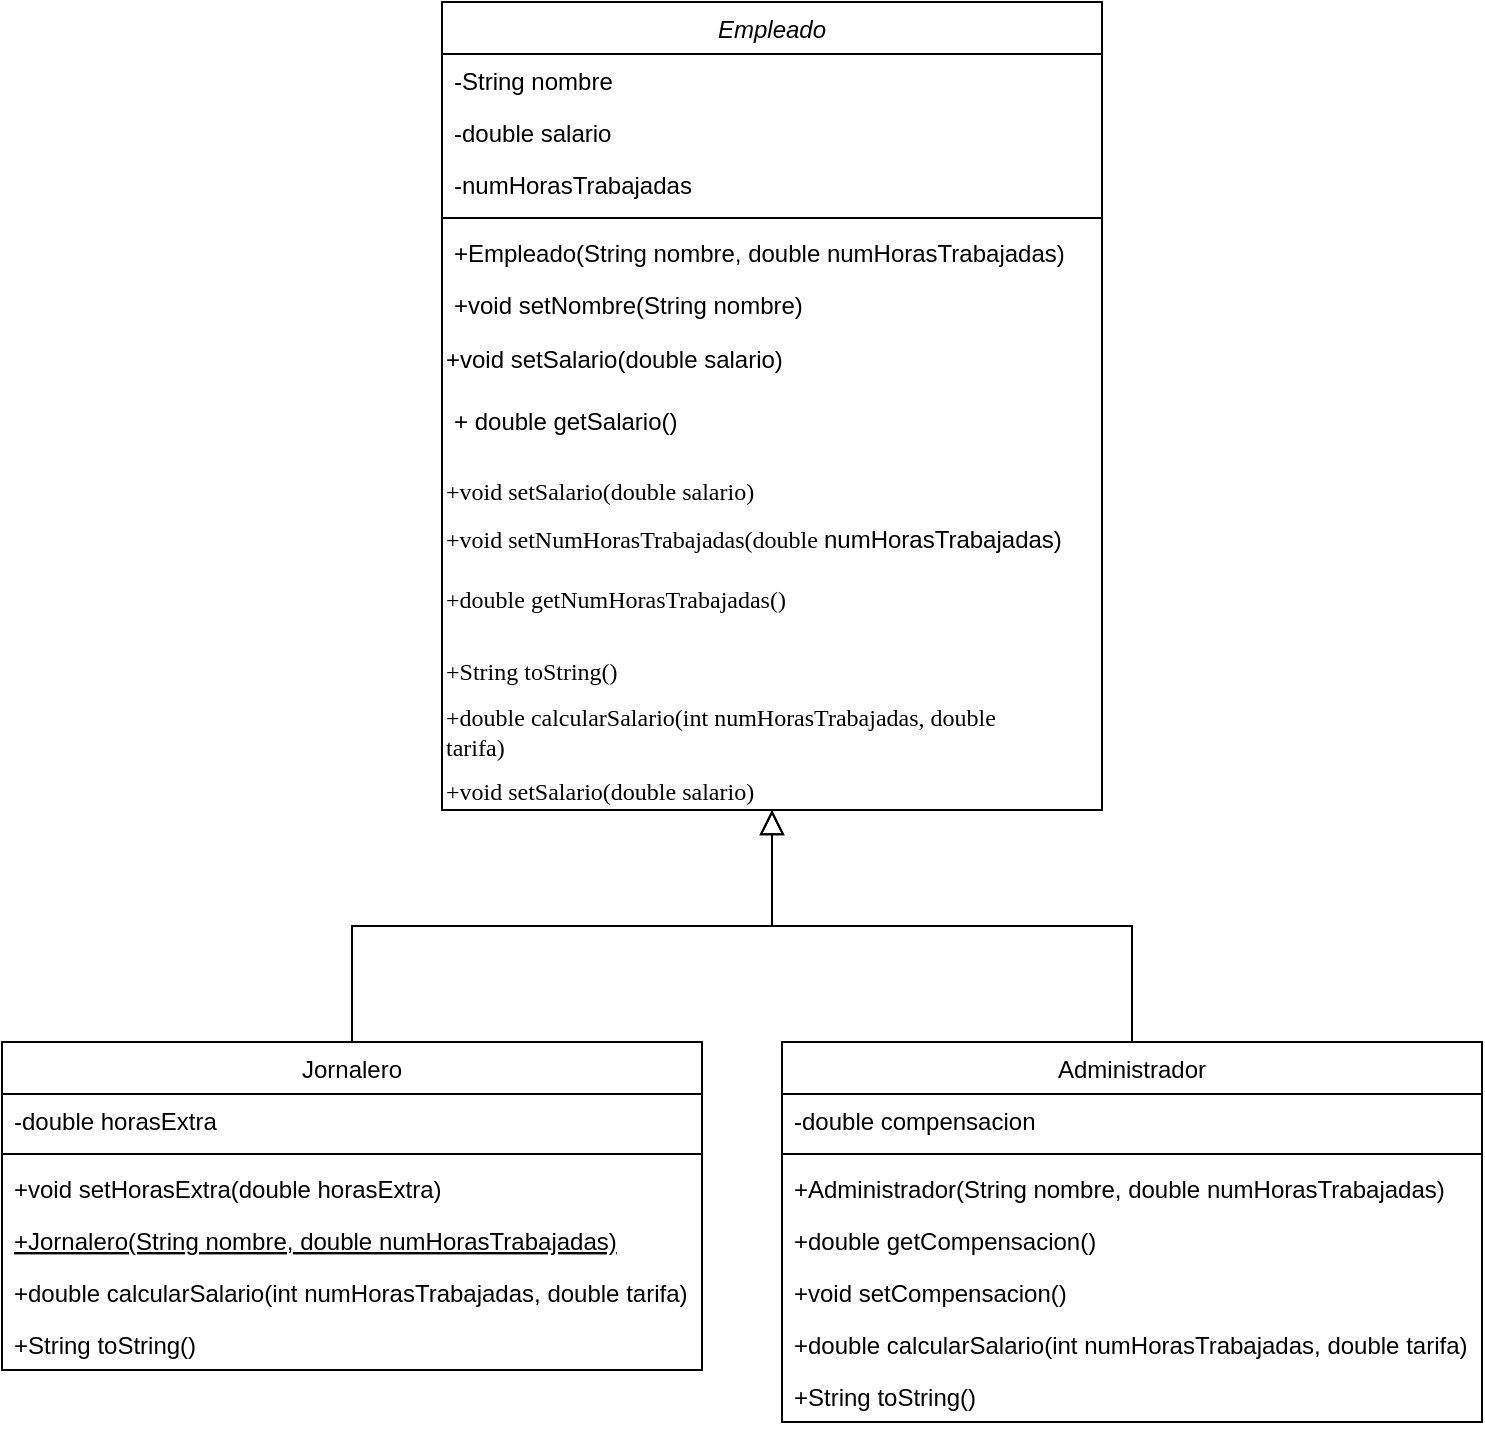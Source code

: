 <mxfile>
    <diagram id="C5RBs43oDa-KdzZeNtuy" name="Page-1">
        <mxGraphModel dx="511" dy="467" grid="1" gridSize="10" guides="1" tooltips="1" connect="1" arrows="1" fold="1" page="1" pageScale="1" pageWidth="827" pageHeight="1169" math="0" shadow="0">
            <root>
                <mxCell id="WIyWlLk6GJQsqaUBKTNV-0"/>
                <mxCell id="WIyWlLk6GJQsqaUBKTNV-1" parent="WIyWlLk6GJQsqaUBKTNV-0"/>
                <mxCell id="zkfFHV4jXpPFQw0GAbJ--0" value="Empleado" style="swimlane;fontStyle=2;align=center;verticalAlign=top;childLayout=stackLayout;horizontal=1;startSize=26;horizontalStack=0;resizeParent=1;resizeLast=0;collapsible=1;marginBottom=0;rounded=0;shadow=0;strokeWidth=1;" parent="WIyWlLk6GJQsqaUBKTNV-1" vertex="1">
                    <mxGeometry x="220" y="120" width="330" height="404" as="geometry">
                        <mxRectangle x="220" y="120" width="160" height="26" as="alternateBounds"/>
                    </mxGeometry>
                </mxCell>
                <mxCell id="zkfFHV4jXpPFQw0GAbJ--1" value="-String nombre" style="text;align=left;verticalAlign=top;spacingLeft=4;spacingRight=4;overflow=hidden;rotatable=0;points=[[0,0.5],[1,0.5]];portConstraint=eastwest;" parent="zkfFHV4jXpPFQw0GAbJ--0" vertex="1">
                    <mxGeometry y="26" width="330" height="26" as="geometry"/>
                </mxCell>
                <mxCell id="zkfFHV4jXpPFQw0GAbJ--2" value="-double salario" style="text;align=left;verticalAlign=top;spacingLeft=4;spacingRight=4;overflow=hidden;rotatable=0;points=[[0,0.5],[1,0.5]];portConstraint=eastwest;rounded=0;shadow=0;html=0;" parent="zkfFHV4jXpPFQw0GAbJ--0" vertex="1">
                    <mxGeometry y="52" width="330" height="26" as="geometry"/>
                </mxCell>
                <mxCell id="zkfFHV4jXpPFQw0GAbJ--3" value="-numHorasTrabajadas" style="text;align=left;verticalAlign=top;spacingLeft=4;spacingRight=4;overflow=hidden;rotatable=0;points=[[0,0.5],[1,0.5]];portConstraint=eastwest;rounded=0;shadow=0;html=0;" parent="zkfFHV4jXpPFQw0GAbJ--0" vertex="1">
                    <mxGeometry y="78" width="330" height="26" as="geometry"/>
                </mxCell>
                <mxCell id="zkfFHV4jXpPFQw0GAbJ--4" value="" style="line;html=1;strokeWidth=1;align=left;verticalAlign=middle;spacingTop=-1;spacingLeft=3;spacingRight=3;rotatable=0;labelPosition=right;points=[];portConstraint=eastwest;" parent="zkfFHV4jXpPFQw0GAbJ--0" vertex="1">
                    <mxGeometry y="104" width="330" height="8" as="geometry"/>
                </mxCell>
                <mxCell id="wV_XEhvEnDIZrRfMNP9S-1" value="+Empleado(String nombre, double numHorasTrabajadas)" style="text;align=left;verticalAlign=top;spacingLeft=4;spacingRight=4;overflow=hidden;rotatable=0;points=[[0,0.5],[1,0.5]];portConstraint=eastwest;" parent="zkfFHV4jXpPFQw0GAbJ--0" vertex="1">
                    <mxGeometry y="112" width="330" height="26" as="geometry"/>
                </mxCell>
                <mxCell id="wV_XEhvEnDIZrRfMNP9S-2" value="+void setNombre(String nombre)" style="text;align=left;verticalAlign=top;spacingLeft=4;spacingRight=4;overflow=hidden;rotatable=0;points=[[0,0.5],[1,0.5]];portConstraint=eastwest;" parent="zkfFHV4jXpPFQw0GAbJ--0" vertex="1">
                    <mxGeometry y="138" width="330" height="26" as="geometry"/>
                </mxCell>
                <mxCell id="wV_XEhvEnDIZrRfMNP9S-11" value="+void setSalario(double salario)" style="text;html=1;strokeColor=none;fillColor=none;align=left;verticalAlign=middle;whiteSpace=wrap;rounded=0;" parent="zkfFHV4jXpPFQw0GAbJ--0" vertex="1">
                    <mxGeometry y="164" width="330" height="30" as="geometry"/>
                </mxCell>
                <mxCell id="wV_XEhvEnDIZrRfMNP9S-12" value="+ double getSalario()" style="text;strokeColor=none;fillColor=none;align=left;verticalAlign=middle;spacingLeft=4;spacingRight=4;overflow=hidden;points=[[0,0.5],[1,0.5]];portConstraint=eastwest;rotatable=0;" parent="zkfFHV4jXpPFQw0GAbJ--0" vertex="1">
                    <mxGeometry y="194" width="330" height="30" as="geometry"/>
                </mxCell>
                <mxCell id="wV_XEhvEnDIZrRfMNP9S-13" value="&lt;p class=&quot;MsoNormal&quot; style=&quot;margin-bottom: 0cm ; line-height: normal&quot;&gt;&lt;span lang=&quot;EN-US&quot;&gt;&lt;font face=&quot;Tahoma&quot; style=&quot;font-size: 12px&quot;&gt;+void setSalario(double salario)&lt;/font&gt;&lt;/span&gt;&lt;/p&gt;" style="text;html=1;strokeColor=none;fillColor=none;align=left;verticalAlign=middle;whiteSpace=wrap;rounded=0;" parent="zkfFHV4jXpPFQw0GAbJ--0" vertex="1">
                    <mxGeometry y="224" width="330" height="30" as="geometry"/>
                </mxCell>
                <mxCell id="wV_XEhvEnDIZrRfMNP9S-16" value="&lt;div style=&quot;font-family: &amp;#34;tahoma&amp;#34;&quot;&gt;+void setNumHorasTrabajadas(double&amp;nbsp;&lt;span style=&quot;font-family: &amp;#34;helvetica&amp;#34;&quot;&gt;numHorasTrabajadas)&lt;/span&gt;&lt;/div&gt;" style="text;html=1;strokeColor=none;fillColor=none;align=left;verticalAlign=middle;whiteSpace=wrap;rounded=0;" parent="zkfFHV4jXpPFQw0GAbJ--0" vertex="1">
                    <mxGeometry y="254" width="330" height="30" as="geometry"/>
                </mxCell>
                <mxCell id="wV_XEhvEnDIZrRfMNP9S-17" value="&lt;div style=&quot;font-family: &amp;#34;tahoma&amp;#34;&quot;&gt;&lt;span style=&quot;font-family: &amp;#34;tahoma&amp;#34;&quot;&gt;+&lt;/span&gt;&lt;span style=&quot;font-family: &amp;#34;tahoma&amp;#34;&quot;&gt;double getNumHorasTrabajadas()&lt;/span&gt;&lt;br&gt;&lt;/div&gt;" style="text;html=1;strokeColor=none;fillColor=none;align=left;verticalAlign=middle;whiteSpace=wrap;rounded=0;" parent="zkfFHV4jXpPFQw0GAbJ--0" vertex="1">
                    <mxGeometry y="284" width="330" height="30" as="geometry"/>
                </mxCell>
                <mxCell id="wV_XEhvEnDIZrRfMNP9S-18" value="&lt;p class=&quot;MsoNormal&quot; style=&quot;margin-bottom: 0cm ; line-height: normal&quot;&gt;&lt;span style=&quot;font-family: &amp;#34;tahoma&amp;#34;&quot;&gt;+&lt;/span&gt;&lt;span style=&quot;font-family: &amp;#34;tahoma&amp;#34;&quot;&gt;String toString()&lt;/span&gt;&lt;br&gt;&lt;/p&gt;" style="text;html=1;strokeColor=none;fillColor=none;align=left;verticalAlign=middle;whiteSpace=wrap;rounded=0;" parent="zkfFHV4jXpPFQw0GAbJ--0" vertex="1">
                    <mxGeometry y="314" width="330" height="30" as="geometry"/>
                </mxCell>
                <mxCell id="wV_XEhvEnDIZrRfMNP9S-19" value="&lt;p class=&quot;MsoNormal&quot; style=&quot;margin-bottom: 0cm ; line-height: normal&quot;&gt;&lt;span style=&quot;font-family: &amp;#34;tahoma&amp;#34; ; text-align: center&quot;&gt;+&lt;/span&gt;&lt;span style=&quot;font-family: &amp;#34;tahoma&amp;#34; ; text-align: center&quot;&gt;double calcularSalario(int numHorasTrabajadas, double&lt;br&gt;tarifa)&lt;/span&gt;&lt;br&gt;&lt;/p&gt;" style="text;html=1;strokeColor=none;fillColor=none;align=left;verticalAlign=middle;whiteSpace=wrap;rounded=0;" parent="zkfFHV4jXpPFQw0GAbJ--0" vertex="1">
                    <mxGeometry y="344" width="330" height="30" as="geometry"/>
                </mxCell>
                <mxCell id="wV_XEhvEnDIZrRfMNP9S-20" value="&lt;p class=&quot;MsoNormal&quot; style=&quot;margin-bottom: 0cm ; line-height: normal&quot;&gt;&lt;span lang=&quot;EN-US&quot;&gt;&lt;font face=&quot;Tahoma&quot; style=&quot;font-size: 12px&quot;&gt;+void setSalario(double salario)&lt;/font&gt;&lt;/span&gt;&lt;/p&gt;" style="text;html=1;strokeColor=none;fillColor=none;align=left;verticalAlign=middle;whiteSpace=wrap;rounded=0;" parent="zkfFHV4jXpPFQw0GAbJ--0" vertex="1">
                    <mxGeometry y="374" width="330" height="30" as="geometry"/>
                </mxCell>
                <mxCell id="zkfFHV4jXpPFQw0GAbJ--6" value="Jornalero" style="swimlane;fontStyle=0;align=center;verticalAlign=top;childLayout=stackLayout;horizontal=1;startSize=26;horizontalStack=0;resizeParent=1;resizeLast=0;collapsible=1;marginBottom=0;rounded=0;shadow=0;strokeWidth=1;" parent="WIyWlLk6GJQsqaUBKTNV-1" vertex="1">
                    <mxGeometry y="640" width="350" height="164" as="geometry">
                        <mxRectangle x="130" y="380" width="160" height="26" as="alternateBounds"/>
                    </mxGeometry>
                </mxCell>
                <mxCell id="zkfFHV4jXpPFQw0GAbJ--7" value="-double horasExtra" style="text;align=left;verticalAlign=top;spacingLeft=4;spacingRight=4;overflow=hidden;rotatable=0;points=[[0,0.5],[1,0.5]];portConstraint=eastwest;" parent="zkfFHV4jXpPFQw0GAbJ--6" vertex="1">
                    <mxGeometry y="26" width="350" height="26" as="geometry"/>
                </mxCell>
                <mxCell id="zkfFHV4jXpPFQw0GAbJ--9" value="" style="line;html=1;strokeWidth=1;align=left;verticalAlign=middle;spacingTop=-1;spacingLeft=3;spacingRight=3;rotatable=0;labelPosition=right;points=[];portConstraint=eastwest;" parent="zkfFHV4jXpPFQw0GAbJ--6" vertex="1">
                    <mxGeometry y="52" width="350" height="8" as="geometry"/>
                </mxCell>
                <mxCell id="zkfFHV4jXpPFQw0GAbJ--8" value="+void setHorasExtra(double horasExtra)" style="text;align=left;verticalAlign=top;spacingLeft=4;spacingRight=4;overflow=hidden;rotatable=0;points=[[0,0.5],[1,0.5]];portConstraint=eastwest;rounded=0;shadow=0;html=0;" parent="zkfFHV4jXpPFQw0GAbJ--6" vertex="1">
                    <mxGeometry y="60" width="350" height="26" as="geometry"/>
                </mxCell>
                <mxCell id="zkfFHV4jXpPFQw0GAbJ--10" value="+Jornalero(String nombre, double numHorasTrabajadas)" style="text;align=left;verticalAlign=top;spacingLeft=4;spacingRight=4;overflow=hidden;rotatable=0;points=[[0,0.5],[1,0.5]];portConstraint=eastwest;fontStyle=4" parent="zkfFHV4jXpPFQw0GAbJ--6" vertex="1">
                    <mxGeometry y="86" width="350" height="26" as="geometry"/>
                </mxCell>
                <mxCell id="zkfFHV4jXpPFQw0GAbJ--11" value="+double calcularSalario(int numHorasTrabajadas, double tarifa)" style="text;align=left;verticalAlign=top;spacingLeft=4;spacingRight=4;overflow=hidden;rotatable=0;points=[[0,0.5],[1,0.5]];portConstraint=eastwest;" parent="zkfFHV4jXpPFQw0GAbJ--6" vertex="1">
                    <mxGeometry y="112" width="350" height="26" as="geometry"/>
                </mxCell>
                <mxCell id="wV_XEhvEnDIZrRfMNP9S-29" value="+String toString()" style="text;align=left;verticalAlign=top;spacingLeft=4;spacingRight=4;overflow=hidden;rotatable=0;points=[[0,0.5],[1,0.5]];portConstraint=eastwest;" parent="zkfFHV4jXpPFQw0GAbJ--6" vertex="1">
                    <mxGeometry y="138" width="350" height="26" as="geometry"/>
                </mxCell>
                <mxCell id="zkfFHV4jXpPFQw0GAbJ--12" value="" style="endArrow=block;endSize=10;endFill=0;shadow=0;strokeWidth=1;rounded=0;edgeStyle=elbowEdgeStyle;elbow=vertical;" parent="WIyWlLk6GJQsqaUBKTNV-1" source="zkfFHV4jXpPFQw0GAbJ--6" target="zkfFHV4jXpPFQw0GAbJ--0" edge="1">
                    <mxGeometry width="160" relative="1" as="geometry">
                        <mxPoint x="200" y="203" as="sourcePoint"/>
                        <mxPoint x="200" y="203" as="targetPoint"/>
                    </mxGeometry>
                </mxCell>
                <mxCell id="zkfFHV4jXpPFQw0GAbJ--13" value="Administrador" style="swimlane;fontStyle=0;align=center;verticalAlign=top;childLayout=stackLayout;horizontal=1;startSize=26;horizontalStack=0;resizeParent=1;resizeLast=0;collapsible=1;marginBottom=0;rounded=0;shadow=0;strokeWidth=1;" parent="WIyWlLk6GJQsqaUBKTNV-1" vertex="1">
                    <mxGeometry x="390" y="640" width="350" height="190" as="geometry">
                        <mxRectangle x="340" y="380" width="170" height="26" as="alternateBounds"/>
                    </mxGeometry>
                </mxCell>
                <mxCell id="wV_XEhvEnDIZrRfMNP9S-25" value="-double compensacion" style="text;align=left;verticalAlign=top;spacingLeft=4;spacingRight=4;overflow=hidden;rotatable=0;points=[[0,0.5],[1,0.5]];portConstraint=eastwest;" parent="zkfFHV4jXpPFQw0GAbJ--13" vertex="1">
                    <mxGeometry y="26" width="350" height="26" as="geometry"/>
                </mxCell>
                <mxCell id="zkfFHV4jXpPFQw0GAbJ--15" value="" style="line;html=1;strokeWidth=1;align=left;verticalAlign=middle;spacingTop=-1;spacingLeft=3;spacingRight=3;rotatable=0;labelPosition=right;points=[];portConstraint=eastwest;" parent="zkfFHV4jXpPFQw0GAbJ--13" vertex="1">
                    <mxGeometry y="52" width="350" height="8" as="geometry"/>
                </mxCell>
                <mxCell id="zkfFHV4jXpPFQw0GAbJ--14" value="+Administrador(String nombre, double numHorasTrabajadas)&#10;" style="text;align=left;verticalAlign=top;spacingLeft=4;spacingRight=4;overflow=hidden;rotatable=0;points=[[0,0.5],[1,0.5]];portConstraint=eastwest;" parent="zkfFHV4jXpPFQw0GAbJ--13" vertex="1">
                    <mxGeometry y="60" width="350" height="26" as="geometry"/>
                </mxCell>
                <mxCell id="wV_XEhvEnDIZrRfMNP9S-24" value="+double getCompensacion()" style="text;align=left;verticalAlign=top;spacingLeft=4;spacingRight=4;overflow=hidden;rotatable=0;points=[[0,0.5],[1,0.5]];portConstraint=eastwest;" parent="zkfFHV4jXpPFQw0GAbJ--13" vertex="1">
                    <mxGeometry y="86" width="350" height="26" as="geometry"/>
                </mxCell>
                <mxCell id="wV_XEhvEnDIZrRfMNP9S-26" value="+void setCompensacion()" style="text;align=left;verticalAlign=top;spacingLeft=4;spacingRight=4;overflow=hidden;rotatable=0;points=[[0,0.5],[1,0.5]];portConstraint=eastwest;" parent="zkfFHV4jXpPFQw0GAbJ--13" vertex="1">
                    <mxGeometry y="112" width="350" height="26" as="geometry"/>
                </mxCell>
                <mxCell id="wV_XEhvEnDIZrRfMNP9S-27" value="+double calcularSalario(int numHorasTrabajadas, double tarifa)" style="text;align=left;verticalAlign=top;spacingLeft=4;spacingRight=4;overflow=hidden;rotatable=0;points=[[0,0.5],[1,0.5]];portConstraint=eastwest;" parent="zkfFHV4jXpPFQw0GAbJ--13" vertex="1">
                    <mxGeometry y="138" width="350" height="26" as="geometry"/>
                </mxCell>
                <mxCell id="wV_XEhvEnDIZrRfMNP9S-28" value="+String toString()" style="text;align=left;verticalAlign=top;spacingLeft=4;spacingRight=4;overflow=hidden;rotatable=0;points=[[0,0.5],[1,0.5]];portConstraint=eastwest;" parent="zkfFHV4jXpPFQw0GAbJ--13" vertex="1">
                    <mxGeometry y="164" width="350" height="26" as="geometry"/>
                </mxCell>
                <mxCell id="zkfFHV4jXpPFQw0GAbJ--16" value="" style="endArrow=block;endSize=10;endFill=0;shadow=0;strokeWidth=1;rounded=0;edgeStyle=elbowEdgeStyle;elbow=vertical;entryX=0.5;entryY=1;entryDx=0;entryDy=0;" parent="WIyWlLk6GJQsqaUBKTNV-1" source="zkfFHV4jXpPFQw0GAbJ--13" target="zkfFHV4jXpPFQw0GAbJ--0" edge="1">
                    <mxGeometry width="160" relative="1" as="geometry">
                        <mxPoint x="310" y="543" as="sourcePoint"/>
                        <mxPoint x="510" y="570" as="targetPoint"/>
                    </mxGeometry>
                </mxCell>
            </root>
        </mxGraphModel>
    </diagram>
</mxfile>